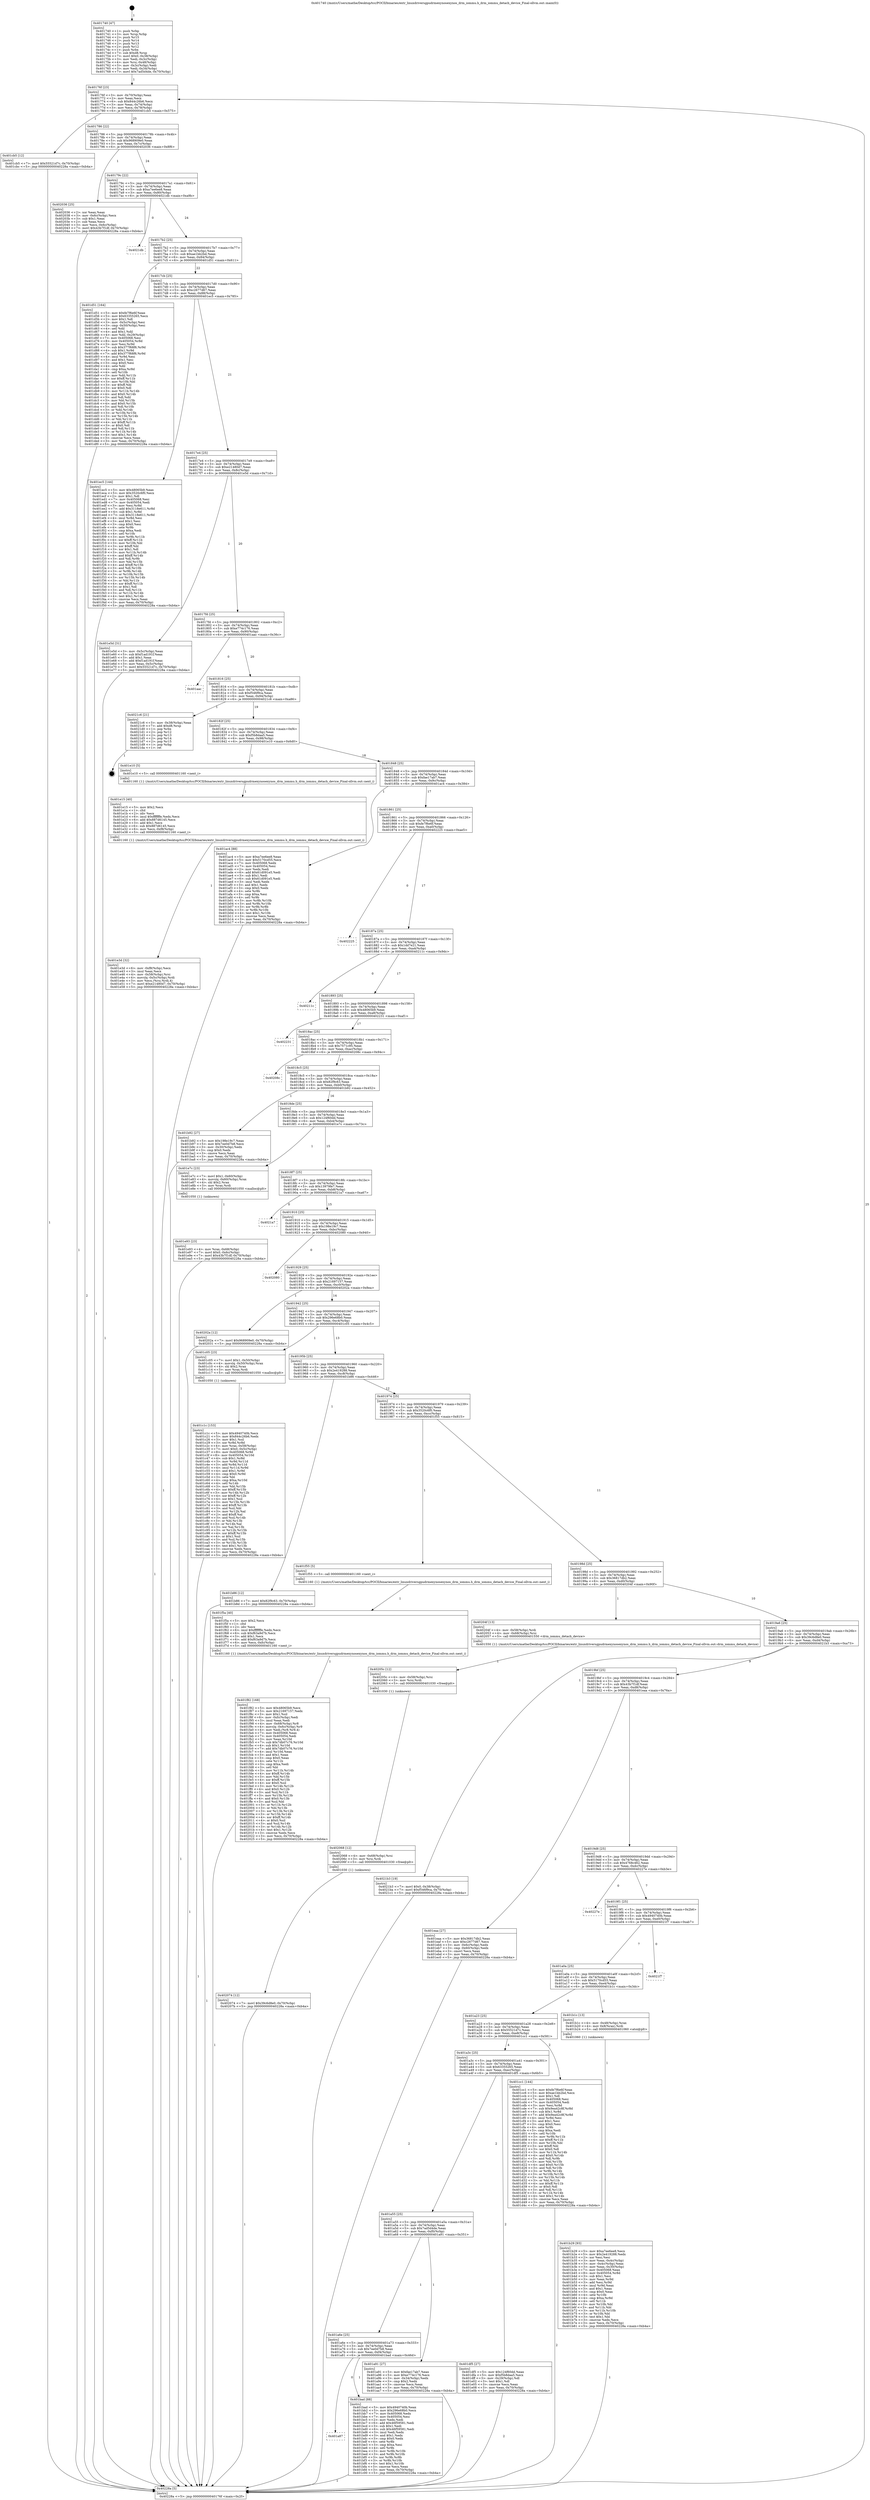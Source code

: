 digraph "0x401740" {
  label = "0x401740 (/mnt/c/Users/mathe/Desktop/tcc/POCII/binaries/extr_linuxdriversgpudrmexynosexynos_drm_iommu.h_drm_iommu_detach_device_Final-ollvm.out::main(0))"
  labelloc = "t"
  node[shape=record]

  Entry [label="",width=0.3,height=0.3,shape=circle,fillcolor=black,style=filled]
  "0x40176f" [label="{
     0x40176f [23]\l
     | [instrs]\l
     &nbsp;&nbsp;0x40176f \<+3\>: mov -0x70(%rbp),%eax\l
     &nbsp;&nbsp;0x401772 \<+2\>: mov %eax,%ecx\l
     &nbsp;&nbsp;0x401774 \<+6\>: sub $0x844c26b6,%ecx\l
     &nbsp;&nbsp;0x40177a \<+3\>: mov %eax,-0x74(%rbp)\l
     &nbsp;&nbsp;0x40177d \<+3\>: mov %ecx,-0x78(%rbp)\l
     &nbsp;&nbsp;0x401780 \<+6\>: je 0000000000401cb5 \<main+0x575\>\l
  }"]
  "0x401cb5" [label="{
     0x401cb5 [12]\l
     | [instrs]\l
     &nbsp;&nbsp;0x401cb5 \<+7\>: movl $0x55521d7c,-0x70(%rbp)\l
     &nbsp;&nbsp;0x401cbc \<+5\>: jmp 000000000040228a \<main+0xb4a\>\l
  }"]
  "0x401786" [label="{
     0x401786 [22]\l
     | [instrs]\l
     &nbsp;&nbsp;0x401786 \<+5\>: jmp 000000000040178b \<main+0x4b\>\l
     &nbsp;&nbsp;0x40178b \<+3\>: mov -0x74(%rbp),%eax\l
     &nbsp;&nbsp;0x40178e \<+5\>: sub $0x968909e0,%eax\l
     &nbsp;&nbsp;0x401793 \<+3\>: mov %eax,-0x7c(%rbp)\l
     &nbsp;&nbsp;0x401796 \<+6\>: je 0000000000402036 \<main+0x8f6\>\l
  }"]
  Exit [label="",width=0.3,height=0.3,shape=circle,fillcolor=black,style=filled,peripheries=2]
  "0x402036" [label="{
     0x402036 [25]\l
     | [instrs]\l
     &nbsp;&nbsp;0x402036 \<+2\>: xor %eax,%eax\l
     &nbsp;&nbsp;0x402038 \<+3\>: mov -0x6c(%rbp),%ecx\l
     &nbsp;&nbsp;0x40203b \<+3\>: sub $0x1,%eax\l
     &nbsp;&nbsp;0x40203e \<+2\>: sub %eax,%ecx\l
     &nbsp;&nbsp;0x402040 \<+3\>: mov %ecx,-0x6c(%rbp)\l
     &nbsp;&nbsp;0x402043 \<+7\>: movl $0x43b7f1df,-0x70(%rbp)\l
     &nbsp;&nbsp;0x40204a \<+5\>: jmp 000000000040228a \<main+0xb4a\>\l
  }"]
  "0x40179c" [label="{
     0x40179c [22]\l
     | [instrs]\l
     &nbsp;&nbsp;0x40179c \<+5\>: jmp 00000000004017a1 \<main+0x61\>\l
     &nbsp;&nbsp;0x4017a1 \<+3\>: mov -0x74(%rbp),%eax\l
     &nbsp;&nbsp;0x4017a4 \<+5\>: sub $0xa7ee6ee8,%eax\l
     &nbsp;&nbsp;0x4017a9 \<+3\>: mov %eax,-0x80(%rbp)\l
     &nbsp;&nbsp;0x4017ac \<+6\>: je 00000000004021db \<main+0xa9b\>\l
  }"]
  "0x402074" [label="{
     0x402074 [12]\l
     | [instrs]\l
     &nbsp;&nbsp;0x402074 \<+7\>: movl $0x39c6d8e0,-0x70(%rbp)\l
     &nbsp;&nbsp;0x40207b \<+5\>: jmp 000000000040228a \<main+0xb4a\>\l
  }"]
  "0x4021db" [label="{
     0x4021db\l
  }", style=dashed]
  "0x4017b2" [label="{
     0x4017b2 [25]\l
     | [instrs]\l
     &nbsp;&nbsp;0x4017b2 \<+5\>: jmp 00000000004017b7 \<main+0x77\>\l
     &nbsp;&nbsp;0x4017b7 \<+3\>: mov -0x74(%rbp),%eax\l
     &nbsp;&nbsp;0x4017ba \<+5\>: sub $0xae1bb2bd,%eax\l
     &nbsp;&nbsp;0x4017bf \<+6\>: mov %eax,-0x84(%rbp)\l
     &nbsp;&nbsp;0x4017c5 \<+6\>: je 0000000000401d51 \<main+0x611\>\l
  }"]
  "0x402068" [label="{
     0x402068 [12]\l
     | [instrs]\l
     &nbsp;&nbsp;0x402068 \<+4\>: mov -0x68(%rbp),%rsi\l
     &nbsp;&nbsp;0x40206c \<+3\>: mov %rsi,%rdi\l
     &nbsp;&nbsp;0x40206f \<+5\>: call 0000000000401030 \<free@plt\>\l
     | [calls]\l
     &nbsp;&nbsp;0x401030 \{1\} (unknown)\l
  }"]
  "0x401d51" [label="{
     0x401d51 [164]\l
     | [instrs]\l
     &nbsp;&nbsp;0x401d51 \<+5\>: mov $0xfe7f6e6f,%eax\l
     &nbsp;&nbsp;0x401d56 \<+5\>: mov $0x63355265,%ecx\l
     &nbsp;&nbsp;0x401d5b \<+2\>: mov $0x1,%dl\l
     &nbsp;&nbsp;0x401d5d \<+3\>: mov -0x5c(%rbp),%esi\l
     &nbsp;&nbsp;0x401d60 \<+3\>: cmp -0x50(%rbp),%esi\l
     &nbsp;&nbsp;0x401d63 \<+4\>: setl %dil\l
     &nbsp;&nbsp;0x401d67 \<+4\>: and $0x1,%dil\l
     &nbsp;&nbsp;0x401d6b \<+4\>: mov %dil,-0x29(%rbp)\l
     &nbsp;&nbsp;0x401d6f \<+7\>: mov 0x405068,%esi\l
     &nbsp;&nbsp;0x401d76 \<+8\>: mov 0x405054,%r8d\l
     &nbsp;&nbsp;0x401d7e \<+3\>: mov %esi,%r9d\l
     &nbsp;&nbsp;0x401d81 \<+7\>: sub $0x377f68f6,%r9d\l
     &nbsp;&nbsp;0x401d88 \<+4\>: sub $0x1,%r9d\l
     &nbsp;&nbsp;0x401d8c \<+7\>: add $0x377f68f6,%r9d\l
     &nbsp;&nbsp;0x401d93 \<+4\>: imul %r9d,%esi\l
     &nbsp;&nbsp;0x401d97 \<+3\>: and $0x1,%esi\l
     &nbsp;&nbsp;0x401d9a \<+3\>: cmp $0x0,%esi\l
     &nbsp;&nbsp;0x401d9d \<+4\>: sete %dil\l
     &nbsp;&nbsp;0x401da1 \<+4\>: cmp $0xa,%r8d\l
     &nbsp;&nbsp;0x401da5 \<+4\>: setl %r10b\l
     &nbsp;&nbsp;0x401da9 \<+3\>: mov %dil,%r11b\l
     &nbsp;&nbsp;0x401dac \<+4\>: xor $0xff,%r11b\l
     &nbsp;&nbsp;0x401db0 \<+3\>: mov %r10b,%bl\l
     &nbsp;&nbsp;0x401db3 \<+3\>: xor $0xff,%bl\l
     &nbsp;&nbsp;0x401db6 \<+3\>: xor $0x0,%dl\l
     &nbsp;&nbsp;0x401db9 \<+3\>: mov %r11b,%r14b\l
     &nbsp;&nbsp;0x401dbc \<+4\>: and $0x0,%r14b\l
     &nbsp;&nbsp;0x401dc0 \<+3\>: and %dl,%dil\l
     &nbsp;&nbsp;0x401dc3 \<+3\>: mov %bl,%r15b\l
     &nbsp;&nbsp;0x401dc6 \<+4\>: and $0x0,%r15b\l
     &nbsp;&nbsp;0x401dca \<+3\>: and %dl,%r10b\l
     &nbsp;&nbsp;0x401dcd \<+3\>: or %dil,%r14b\l
     &nbsp;&nbsp;0x401dd0 \<+3\>: or %r10b,%r15b\l
     &nbsp;&nbsp;0x401dd3 \<+3\>: xor %r15b,%r14b\l
     &nbsp;&nbsp;0x401dd6 \<+3\>: or %bl,%r11b\l
     &nbsp;&nbsp;0x401dd9 \<+4\>: xor $0xff,%r11b\l
     &nbsp;&nbsp;0x401ddd \<+3\>: or $0x0,%dl\l
     &nbsp;&nbsp;0x401de0 \<+3\>: and %dl,%r11b\l
     &nbsp;&nbsp;0x401de3 \<+3\>: or %r11b,%r14b\l
     &nbsp;&nbsp;0x401de6 \<+4\>: test $0x1,%r14b\l
     &nbsp;&nbsp;0x401dea \<+3\>: cmovne %ecx,%eax\l
     &nbsp;&nbsp;0x401ded \<+3\>: mov %eax,-0x70(%rbp)\l
     &nbsp;&nbsp;0x401df0 \<+5\>: jmp 000000000040228a \<main+0xb4a\>\l
  }"]
  "0x4017cb" [label="{
     0x4017cb [25]\l
     | [instrs]\l
     &nbsp;&nbsp;0x4017cb \<+5\>: jmp 00000000004017d0 \<main+0x90\>\l
     &nbsp;&nbsp;0x4017d0 \<+3\>: mov -0x74(%rbp),%eax\l
     &nbsp;&nbsp;0x4017d3 \<+5\>: sub $0xc2677d67,%eax\l
     &nbsp;&nbsp;0x4017d8 \<+6\>: mov %eax,-0x88(%rbp)\l
     &nbsp;&nbsp;0x4017de \<+6\>: je 0000000000401ec5 \<main+0x785\>\l
  }"]
  "0x40205c" [label="{
     0x40205c [12]\l
     | [instrs]\l
     &nbsp;&nbsp;0x40205c \<+4\>: mov -0x58(%rbp),%rsi\l
     &nbsp;&nbsp;0x402060 \<+3\>: mov %rsi,%rdi\l
     &nbsp;&nbsp;0x402063 \<+5\>: call 0000000000401030 \<free@plt\>\l
     | [calls]\l
     &nbsp;&nbsp;0x401030 \{1\} (unknown)\l
  }"]
  "0x401ec5" [label="{
     0x401ec5 [144]\l
     | [instrs]\l
     &nbsp;&nbsp;0x401ec5 \<+5\>: mov $0x48065b9,%eax\l
     &nbsp;&nbsp;0x401eca \<+5\>: mov $0x3520c6f0,%ecx\l
     &nbsp;&nbsp;0x401ecf \<+2\>: mov $0x1,%dl\l
     &nbsp;&nbsp;0x401ed1 \<+7\>: mov 0x405068,%esi\l
     &nbsp;&nbsp;0x401ed8 \<+7\>: mov 0x405054,%edi\l
     &nbsp;&nbsp;0x401edf \<+3\>: mov %esi,%r8d\l
     &nbsp;&nbsp;0x401ee2 \<+7\>: add $0x3118e611,%r8d\l
     &nbsp;&nbsp;0x401ee9 \<+4\>: sub $0x1,%r8d\l
     &nbsp;&nbsp;0x401eed \<+7\>: sub $0x3118e611,%r8d\l
     &nbsp;&nbsp;0x401ef4 \<+4\>: imul %r8d,%esi\l
     &nbsp;&nbsp;0x401ef8 \<+3\>: and $0x1,%esi\l
     &nbsp;&nbsp;0x401efb \<+3\>: cmp $0x0,%esi\l
     &nbsp;&nbsp;0x401efe \<+4\>: sete %r9b\l
     &nbsp;&nbsp;0x401f02 \<+3\>: cmp $0xa,%edi\l
     &nbsp;&nbsp;0x401f05 \<+4\>: setl %r10b\l
     &nbsp;&nbsp;0x401f09 \<+3\>: mov %r9b,%r11b\l
     &nbsp;&nbsp;0x401f0c \<+4\>: xor $0xff,%r11b\l
     &nbsp;&nbsp;0x401f10 \<+3\>: mov %r10b,%bl\l
     &nbsp;&nbsp;0x401f13 \<+3\>: xor $0xff,%bl\l
     &nbsp;&nbsp;0x401f16 \<+3\>: xor $0x1,%dl\l
     &nbsp;&nbsp;0x401f19 \<+3\>: mov %r11b,%r14b\l
     &nbsp;&nbsp;0x401f1c \<+4\>: and $0xff,%r14b\l
     &nbsp;&nbsp;0x401f20 \<+3\>: and %dl,%r9b\l
     &nbsp;&nbsp;0x401f23 \<+3\>: mov %bl,%r15b\l
     &nbsp;&nbsp;0x401f26 \<+4\>: and $0xff,%r15b\l
     &nbsp;&nbsp;0x401f2a \<+3\>: and %dl,%r10b\l
     &nbsp;&nbsp;0x401f2d \<+3\>: or %r9b,%r14b\l
     &nbsp;&nbsp;0x401f30 \<+3\>: or %r10b,%r15b\l
     &nbsp;&nbsp;0x401f33 \<+3\>: xor %r15b,%r14b\l
     &nbsp;&nbsp;0x401f36 \<+3\>: or %bl,%r11b\l
     &nbsp;&nbsp;0x401f39 \<+4\>: xor $0xff,%r11b\l
     &nbsp;&nbsp;0x401f3d \<+3\>: or $0x1,%dl\l
     &nbsp;&nbsp;0x401f40 \<+3\>: and %dl,%r11b\l
     &nbsp;&nbsp;0x401f43 \<+3\>: or %r11b,%r14b\l
     &nbsp;&nbsp;0x401f46 \<+4\>: test $0x1,%r14b\l
     &nbsp;&nbsp;0x401f4a \<+3\>: cmovne %ecx,%eax\l
     &nbsp;&nbsp;0x401f4d \<+3\>: mov %eax,-0x70(%rbp)\l
     &nbsp;&nbsp;0x401f50 \<+5\>: jmp 000000000040228a \<main+0xb4a\>\l
  }"]
  "0x4017e4" [label="{
     0x4017e4 [25]\l
     | [instrs]\l
     &nbsp;&nbsp;0x4017e4 \<+5\>: jmp 00000000004017e9 \<main+0xa9\>\l
     &nbsp;&nbsp;0x4017e9 \<+3\>: mov -0x74(%rbp),%eax\l
     &nbsp;&nbsp;0x4017ec \<+5\>: sub $0xe21480d7,%eax\l
     &nbsp;&nbsp;0x4017f1 \<+6\>: mov %eax,-0x8c(%rbp)\l
     &nbsp;&nbsp;0x4017f7 \<+6\>: je 0000000000401e5d \<main+0x71d\>\l
  }"]
  "0x401f82" [label="{
     0x401f82 [168]\l
     | [instrs]\l
     &nbsp;&nbsp;0x401f82 \<+5\>: mov $0x48065b9,%ecx\l
     &nbsp;&nbsp;0x401f87 \<+5\>: mov $0x21697157,%edx\l
     &nbsp;&nbsp;0x401f8c \<+3\>: mov $0x1,%sil\l
     &nbsp;&nbsp;0x401f8f \<+6\>: mov -0xfc(%rbp),%edi\l
     &nbsp;&nbsp;0x401f95 \<+3\>: imul %eax,%edi\l
     &nbsp;&nbsp;0x401f98 \<+4\>: mov -0x68(%rbp),%r8\l
     &nbsp;&nbsp;0x401f9c \<+4\>: movslq -0x6c(%rbp),%r9\l
     &nbsp;&nbsp;0x401fa0 \<+4\>: mov %edi,(%r8,%r9,4)\l
     &nbsp;&nbsp;0x401fa4 \<+7\>: mov 0x405068,%eax\l
     &nbsp;&nbsp;0x401fab \<+7\>: mov 0x405054,%edi\l
     &nbsp;&nbsp;0x401fb2 \<+3\>: mov %eax,%r10d\l
     &nbsp;&nbsp;0x401fb5 \<+7\>: sub $0x7db07c76,%r10d\l
     &nbsp;&nbsp;0x401fbc \<+4\>: sub $0x1,%r10d\l
     &nbsp;&nbsp;0x401fc0 \<+7\>: add $0x7db07c76,%r10d\l
     &nbsp;&nbsp;0x401fc7 \<+4\>: imul %r10d,%eax\l
     &nbsp;&nbsp;0x401fcb \<+3\>: and $0x1,%eax\l
     &nbsp;&nbsp;0x401fce \<+3\>: cmp $0x0,%eax\l
     &nbsp;&nbsp;0x401fd1 \<+4\>: sete %r11b\l
     &nbsp;&nbsp;0x401fd5 \<+3\>: cmp $0xa,%edi\l
     &nbsp;&nbsp;0x401fd8 \<+3\>: setl %bl\l
     &nbsp;&nbsp;0x401fdb \<+3\>: mov %r11b,%r14b\l
     &nbsp;&nbsp;0x401fde \<+4\>: xor $0xff,%r14b\l
     &nbsp;&nbsp;0x401fe2 \<+3\>: mov %bl,%r15b\l
     &nbsp;&nbsp;0x401fe5 \<+4\>: xor $0xff,%r15b\l
     &nbsp;&nbsp;0x401fe9 \<+4\>: xor $0x0,%sil\l
     &nbsp;&nbsp;0x401fed \<+3\>: mov %r14b,%r12b\l
     &nbsp;&nbsp;0x401ff0 \<+4\>: and $0x0,%r12b\l
     &nbsp;&nbsp;0x401ff4 \<+3\>: and %sil,%r11b\l
     &nbsp;&nbsp;0x401ff7 \<+3\>: mov %r15b,%r13b\l
     &nbsp;&nbsp;0x401ffa \<+4\>: and $0x0,%r13b\l
     &nbsp;&nbsp;0x401ffe \<+3\>: and %sil,%bl\l
     &nbsp;&nbsp;0x402001 \<+3\>: or %r11b,%r12b\l
     &nbsp;&nbsp;0x402004 \<+3\>: or %bl,%r13b\l
     &nbsp;&nbsp;0x402007 \<+3\>: xor %r13b,%r12b\l
     &nbsp;&nbsp;0x40200a \<+3\>: or %r15b,%r14b\l
     &nbsp;&nbsp;0x40200d \<+4\>: xor $0xff,%r14b\l
     &nbsp;&nbsp;0x402011 \<+4\>: or $0x0,%sil\l
     &nbsp;&nbsp;0x402015 \<+3\>: and %sil,%r14b\l
     &nbsp;&nbsp;0x402018 \<+3\>: or %r14b,%r12b\l
     &nbsp;&nbsp;0x40201b \<+4\>: test $0x1,%r12b\l
     &nbsp;&nbsp;0x40201f \<+3\>: cmovne %edx,%ecx\l
     &nbsp;&nbsp;0x402022 \<+3\>: mov %ecx,-0x70(%rbp)\l
     &nbsp;&nbsp;0x402025 \<+5\>: jmp 000000000040228a \<main+0xb4a\>\l
  }"]
  "0x401e5d" [label="{
     0x401e5d [31]\l
     | [instrs]\l
     &nbsp;&nbsp;0x401e5d \<+3\>: mov -0x5c(%rbp),%eax\l
     &nbsp;&nbsp;0x401e60 \<+5\>: sub $0xf1ad191f,%eax\l
     &nbsp;&nbsp;0x401e65 \<+3\>: add $0x1,%eax\l
     &nbsp;&nbsp;0x401e68 \<+5\>: add $0xf1ad191f,%eax\l
     &nbsp;&nbsp;0x401e6d \<+3\>: mov %eax,-0x5c(%rbp)\l
     &nbsp;&nbsp;0x401e70 \<+7\>: movl $0x55521d7c,-0x70(%rbp)\l
     &nbsp;&nbsp;0x401e77 \<+5\>: jmp 000000000040228a \<main+0xb4a\>\l
  }"]
  "0x4017fd" [label="{
     0x4017fd [25]\l
     | [instrs]\l
     &nbsp;&nbsp;0x4017fd \<+5\>: jmp 0000000000401802 \<main+0xc2\>\l
     &nbsp;&nbsp;0x401802 \<+3\>: mov -0x74(%rbp),%eax\l
     &nbsp;&nbsp;0x401805 \<+5\>: sub $0xe774c176,%eax\l
     &nbsp;&nbsp;0x40180a \<+6\>: mov %eax,-0x90(%rbp)\l
     &nbsp;&nbsp;0x401810 \<+6\>: je 0000000000401aac \<main+0x36c\>\l
  }"]
  "0x401f5a" [label="{
     0x401f5a [40]\l
     | [instrs]\l
     &nbsp;&nbsp;0x401f5a \<+5\>: mov $0x2,%ecx\l
     &nbsp;&nbsp;0x401f5f \<+1\>: cltd\l
     &nbsp;&nbsp;0x401f60 \<+2\>: idiv %ecx\l
     &nbsp;&nbsp;0x401f62 \<+6\>: imul $0xfffffffe,%edx,%ecx\l
     &nbsp;&nbsp;0x401f68 \<+6\>: sub $0xf63a9d7b,%ecx\l
     &nbsp;&nbsp;0x401f6e \<+3\>: add $0x1,%ecx\l
     &nbsp;&nbsp;0x401f71 \<+6\>: add $0xf63a9d7b,%ecx\l
     &nbsp;&nbsp;0x401f77 \<+6\>: mov %ecx,-0xfc(%rbp)\l
     &nbsp;&nbsp;0x401f7d \<+5\>: call 0000000000401160 \<next_i\>\l
     | [calls]\l
     &nbsp;&nbsp;0x401160 \{1\} (/mnt/c/Users/mathe/Desktop/tcc/POCII/binaries/extr_linuxdriversgpudrmexynosexynos_drm_iommu.h_drm_iommu_detach_device_Final-ollvm.out::next_i)\l
  }"]
  "0x401aac" [label="{
     0x401aac\l
  }", style=dashed]
  "0x401816" [label="{
     0x401816 [25]\l
     | [instrs]\l
     &nbsp;&nbsp;0x401816 \<+5\>: jmp 000000000040181b \<main+0xdb\>\l
     &nbsp;&nbsp;0x40181b \<+3\>: mov -0x74(%rbp),%eax\l
     &nbsp;&nbsp;0x40181e \<+5\>: sub $0xf546f9ca,%eax\l
     &nbsp;&nbsp;0x401823 \<+6\>: mov %eax,-0x94(%rbp)\l
     &nbsp;&nbsp;0x401829 \<+6\>: je 00000000004021c6 \<main+0xa86\>\l
  }"]
  "0x401e93" [label="{
     0x401e93 [23]\l
     | [instrs]\l
     &nbsp;&nbsp;0x401e93 \<+4\>: mov %rax,-0x68(%rbp)\l
     &nbsp;&nbsp;0x401e97 \<+7\>: movl $0x0,-0x6c(%rbp)\l
     &nbsp;&nbsp;0x401e9e \<+7\>: movl $0x43b7f1df,-0x70(%rbp)\l
     &nbsp;&nbsp;0x401ea5 \<+5\>: jmp 000000000040228a \<main+0xb4a\>\l
  }"]
  "0x4021c6" [label="{
     0x4021c6 [21]\l
     | [instrs]\l
     &nbsp;&nbsp;0x4021c6 \<+3\>: mov -0x38(%rbp),%eax\l
     &nbsp;&nbsp;0x4021c9 \<+7\>: add $0xd8,%rsp\l
     &nbsp;&nbsp;0x4021d0 \<+1\>: pop %rbx\l
     &nbsp;&nbsp;0x4021d1 \<+2\>: pop %r12\l
     &nbsp;&nbsp;0x4021d3 \<+2\>: pop %r13\l
     &nbsp;&nbsp;0x4021d5 \<+2\>: pop %r14\l
     &nbsp;&nbsp;0x4021d7 \<+2\>: pop %r15\l
     &nbsp;&nbsp;0x4021d9 \<+1\>: pop %rbp\l
     &nbsp;&nbsp;0x4021da \<+1\>: ret\l
  }"]
  "0x40182f" [label="{
     0x40182f [25]\l
     | [instrs]\l
     &nbsp;&nbsp;0x40182f \<+5\>: jmp 0000000000401834 \<main+0xf4\>\l
     &nbsp;&nbsp;0x401834 \<+3\>: mov -0x74(%rbp),%eax\l
     &nbsp;&nbsp;0x401837 \<+5\>: sub $0xf5b8daa5,%eax\l
     &nbsp;&nbsp;0x40183c \<+6\>: mov %eax,-0x98(%rbp)\l
     &nbsp;&nbsp;0x401842 \<+6\>: je 0000000000401e10 \<main+0x6d0\>\l
  }"]
  "0x401e3d" [label="{
     0x401e3d [32]\l
     | [instrs]\l
     &nbsp;&nbsp;0x401e3d \<+6\>: mov -0xf8(%rbp),%ecx\l
     &nbsp;&nbsp;0x401e43 \<+3\>: imul %eax,%ecx\l
     &nbsp;&nbsp;0x401e46 \<+4\>: mov -0x58(%rbp),%rsi\l
     &nbsp;&nbsp;0x401e4a \<+4\>: movslq -0x5c(%rbp),%rdi\l
     &nbsp;&nbsp;0x401e4e \<+3\>: mov %ecx,(%rsi,%rdi,4)\l
     &nbsp;&nbsp;0x401e51 \<+7\>: movl $0xe21480d7,-0x70(%rbp)\l
     &nbsp;&nbsp;0x401e58 \<+5\>: jmp 000000000040228a \<main+0xb4a\>\l
  }"]
  "0x401e10" [label="{
     0x401e10 [5]\l
     | [instrs]\l
     &nbsp;&nbsp;0x401e10 \<+5\>: call 0000000000401160 \<next_i\>\l
     | [calls]\l
     &nbsp;&nbsp;0x401160 \{1\} (/mnt/c/Users/mathe/Desktop/tcc/POCII/binaries/extr_linuxdriversgpudrmexynosexynos_drm_iommu.h_drm_iommu_detach_device_Final-ollvm.out::next_i)\l
  }"]
  "0x401848" [label="{
     0x401848 [25]\l
     | [instrs]\l
     &nbsp;&nbsp;0x401848 \<+5\>: jmp 000000000040184d \<main+0x10d\>\l
     &nbsp;&nbsp;0x40184d \<+3\>: mov -0x74(%rbp),%eax\l
     &nbsp;&nbsp;0x401850 \<+5\>: sub $0xfae17ab7,%eax\l
     &nbsp;&nbsp;0x401855 \<+6\>: mov %eax,-0x9c(%rbp)\l
     &nbsp;&nbsp;0x40185b \<+6\>: je 0000000000401ac4 \<main+0x384\>\l
  }"]
  "0x401e15" [label="{
     0x401e15 [40]\l
     | [instrs]\l
     &nbsp;&nbsp;0x401e15 \<+5\>: mov $0x2,%ecx\l
     &nbsp;&nbsp;0x401e1a \<+1\>: cltd\l
     &nbsp;&nbsp;0x401e1b \<+2\>: idiv %ecx\l
     &nbsp;&nbsp;0x401e1d \<+6\>: imul $0xfffffffe,%edx,%ecx\l
     &nbsp;&nbsp;0x401e23 \<+6\>: add $0x887d6145,%ecx\l
     &nbsp;&nbsp;0x401e29 \<+3\>: add $0x1,%ecx\l
     &nbsp;&nbsp;0x401e2c \<+6\>: sub $0x887d6145,%ecx\l
     &nbsp;&nbsp;0x401e32 \<+6\>: mov %ecx,-0xf8(%rbp)\l
     &nbsp;&nbsp;0x401e38 \<+5\>: call 0000000000401160 \<next_i\>\l
     | [calls]\l
     &nbsp;&nbsp;0x401160 \{1\} (/mnt/c/Users/mathe/Desktop/tcc/POCII/binaries/extr_linuxdriversgpudrmexynosexynos_drm_iommu.h_drm_iommu_detach_device_Final-ollvm.out::next_i)\l
  }"]
  "0x401ac4" [label="{
     0x401ac4 [88]\l
     | [instrs]\l
     &nbsp;&nbsp;0x401ac4 \<+5\>: mov $0xa7ee6ee8,%eax\l
     &nbsp;&nbsp;0x401ac9 \<+5\>: mov $0x5170cd55,%ecx\l
     &nbsp;&nbsp;0x401ace \<+7\>: mov 0x405068,%edx\l
     &nbsp;&nbsp;0x401ad5 \<+7\>: mov 0x405054,%esi\l
     &nbsp;&nbsp;0x401adc \<+2\>: mov %edx,%edi\l
     &nbsp;&nbsp;0x401ade \<+6\>: add $0x61d091e5,%edi\l
     &nbsp;&nbsp;0x401ae4 \<+3\>: sub $0x1,%edi\l
     &nbsp;&nbsp;0x401ae7 \<+6\>: sub $0x61d091e5,%edi\l
     &nbsp;&nbsp;0x401aed \<+3\>: imul %edi,%edx\l
     &nbsp;&nbsp;0x401af0 \<+3\>: and $0x1,%edx\l
     &nbsp;&nbsp;0x401af3 \<+3\>: cmp $0x0,%edx\l
     &nbsp;&nbsp;0x401af6 \<+4\>: sete %r8b\l
     &nbsp;&nbsp;0x401afa \<+3\>: cmp $0xa,%esi\l
     &nbsp;&nbsp;0x401afd \<+4\>: setl %r9b\l
     &nbsp;&nbsp;0x401b01 \<+3\>: mov %r8b,%r10b\l
     &nbsp;&nbsp;0x401b04 \<+3\>: and %r9b,%r10b\l
     &nbsp;&nbsp;0x401b07 \<+3\>: xor %r9b,%r8b\l
     &nbsp;&nbsp;0x401b0a \<+3\>: or %r8b,%r10b\l
     &nbsp;&nbsp;0x401b0d \<+4\>: test $0x1,%r10b\l
     &nbsp;&nbsp;0x401b11 \<+3\>: cmovne %ecx,%eax\l
     &nbsp;&nbsp;0x401b14 \<+3\>: mov %eax,-0x70(%rbp)\l
     &nbsp;&nbsp;0x401b17 \<+5\>: jmp 000000000040228a \<main+0xb4a\>\l
  }"]
  "0x401861" [label="{
     0x401861 [25]\l
     | [instrs]\l
     &nbsp;&nbsp;0x401861 \<+5\>: jmp 0000000000401866 \<main+0x126\>\l
     &nbsp;&nbsp;0x401866 \<+3\>: mov -0x74(%rbp),%eax\l
     &nbsp;&nbsp;0x401869 \<+5\>: sub $0xfe7f6e6f,%eax\l
     &nbsp;&nbsp;0x40186e \<+6\>: mov %eax,-0xa0(%rbp)\l
     &nbsp;&nbsp;0x401874 \<+6\>: je 0000000000402225 \<main+0xae5\>\l
  }"]
  "0x401c1c" [label="{
     0x401c1c [153]\l
     | [instrs]\l
     &nbsp;&nbsp;0x401c1c \<+5\>: mov $0x4940740b,%ecx\l
     &nbsp;&nbsp;0x401c21 \<+5\>: mov $0x844c26b6,%edx\l
     &nbsp;&nbsp;0x401c26 \<+3\>: mov $0x1,%sil\l
     &nbsp;&nbsp;0x401c29 \<+3\>: xor %r8d,%r8d\l
     &nbsp;&nbsp;0x401c2c \<+4\>: mov %rax,-0x58(%rbp)\l
     &nbsp;&nbsp;0x401c30 \<+7\>: movl $0x0,-0x5c(%rbp)\l
     &nbsp;&nbsp;0x401c37 \<+8\>: mov 0x405068,%r9d\l
     &nbsp;&nbsp;0x401c3f \<+8\>: mov 0x405054,%r10d\l
     &nbsp;&nbsp;0x401c47 \<+4\>: sub $0x1,%r8d\l
     &nbsp;&nbsp;0x401c4b \<+3\>: mov %r9d,%r11d\l
     &nbsp;&nbsp;0x401c4e \<+3\>: add %r8d,%r11d\l
     &nbsp;&nbsp;0x401c51 \<+4\>: imul %r11d,%r9d\l
     &nbsp;&nbsp;0x401c55 \<+4\>: and $0x1,%r9d\l
     &nbsp;&nbsp;0x401c59 \<+4\>: cmp $0x0,%r9d\l
     &nbsp;&nbsp;0x401c5d \<+3\>: sete %bl\l
     &nbsp;&nbsp;0x401c60 \<+4\>: cmp $0xa,%r10d\l
     &nbsp;&nbsp;0x401c64 \<+4\>: setl %r14b\l
     &nbsp;&nbsp;0x401c68 \<+3\>: mov %bl,%r15b\l
     &nbsp;&nbsp;0x401c6b \<+4\>: xor $0xff,%r15b\l
     &nbsp;&nbsp;0x401c6f \<+3\>: mov %r14b,%r12b\l
     &nbsp;&nbsp;0x401c72 \<+4\>: xor $0xff,%r12b\l
     &nbsp;&nbsp;0x401c76 \<+4\>: xor $0x1,%sil\l
     &nbsp;&nbsp;0x401c7a \<+3\>: mov %r15b,%r13b\l
     &nbsp;&nbsp;0x401c7d \<+4\>: and $0xff,%r13b\l
     &nbsp;&nbsp;0x401c81 \<+3\>: and %sil,%bl\l
     &nbsp;&nbsp;0x401c84 \<+3\>: mov %r12b,%al\l
     &nbsp;&nbsp;0x401c87 \<+2\>: and $0xff,%al\l
     &nbsp;&nbsp;0x401c89 \<+3\>: and %sil,%r14b\l
     &nbsp;&nbsp;0x401c8c \<+3\>: or %bl,%r13b\l
     &nbsp;&nbsp;0x401c8f \<+3\>: or %r14b,%al\l
     &nbsp;&nbsp;0x401c92 \<+3\>: xor %al,%r13b\l
     &nbsp;&nbsp;0x401c95 \<+3\>: or %r12b,%r15b\l
     &nbsp;&nbsp;0x401c98 \<+4\>: xor $0xff,%r15b\l
     &nbsp;&nbsp;0x401c9c \<+4\>: or $0x1,%sil\l
     &nbsp;&nbsp;0x401ca0 \<+3\>: and %sil,%r15b\l
     &nbsp;&nbsp;0x401ca3 \<+3\>: or %r15b,%r13b\l
     &nbsp;&nbsp;0x401ca6 \<+4\>: test $0x1,%r13b\l
     &nbsp;&nbsp;0x401caa \<+3\>: cmovne %edx,%ecx\l
     &nbsp;&nbsp;0x401cad \<+3\>: mov %ecx,-0x70(%rbp)\l
     &nbsp;&nbsp;0x401cb0 \<+5\>: jmp 000000000040228a \<main+0xb4a\>\l
  }"]
  "0x402225" [label="{
     0x402225\l
  }", style=dashed]
  "0x40187a" [label="{
     0x40187a [25]\l
     | [instrs]\l
     &nbsp;&nbsp;0x40187a \<+5\>: jmp 000000000040187f \<main+0x13f\>\l
     &nbsp;&nbsp;0x40187f \<+3\>: mov -0x74(%rbp),%eax\l
     &nbsp;&nbsp;0x401882 \<+5\>: sub $0x1dd7e21,%eax\l
     &nbsp;&nbsp;0x401887 \<+6\>: mov %eax,-0xa4(%rbp)\l
     &nbsp;&nbsp;0x40188d \<+6\>: je 000000000040211c \<main+0x9dc\>\l
  }"]
  "0x401a87" [label="{
     0x401a87\l
  }", style=dashed]
  "0x40211c" [label="{
     0x40211c\l
  }", style=dashed]
  "0x401893" [label="{
     0x401893 [25]\l
     | [instrs]\l
     &nbsp;&nbsp;0x401893 \<+5\>: jmp 0000000000401898 \<main+0x158\>\l
     &nbsp;&nbsp;0x401898 \<+3\>: mov -0x74(%rbp),%eax\l
     &nbsp;&nbsp;0x40189b \<+5\>: sub $0x48065b9,%eax\l
     &nbsp;&nbsp;0x4018a0 \<+6\>: mov %eax,-0xa8(%rbp)\l
     &nbsp;&nbsp;0x4018a6 \<+6\>: je 0000000000402231 \<main+0xaf1\>\l
  }"]
  "0x401bad" [label="{
     0x401bad [88]\l
     | [instrs]\l
     &nbsp;&nbsp;0x401bad \<+5\>: mov $0x4940740b,%eax\l
     &nbsp;&nbsp;0x401bb2 \<+5\>: mov $0x296e68b0,%ecx\l
     &nbsp;&nbsp;0x401bb7 \<+7\>: mov 0x405068,%edx\l
     &nbsp;&nbsp;0x401bbe \<+7\>: mov 0x405054,%esi\l
     &nbsp;&nbsp;0x401bc5 \<+2\>: mov %edx,%edi\l
     &nbsp;&nbsp;0x401bc7 \<+6\>: add $0x46f59581,%edi\l
     &nbsp;&nbsp;0x401bcd \<+3\>: sub $0x1,%edi\l
     &nbsp;&nbsp;0x401bd0 \<+6\>: sub $0x46f59581,%edi\l
     &nbsp;&nbsp;0x401bd6 \<+3\>: imul %edi,%edx\l
     &nbsp;&nbsp;0x401bd9 \<+3\>: and $0x1,%edx\l
     &nbsp;&nbsp;0x401bdc \<+3\>: cmp $0x0,%edx\l
     &nbsp;&nbsp;0x401bdf \<+4\>: sete %r8b\l
     &nbsp;&nbsp;0x401be3 \<+3\>: cmp $0xa,%esi\l
     &nbsp;&nbsp;0x401be6 \<+4\>: setl %r9b\l
     &nbsp;&nbsp;0x401bea \<+3\>: mov %r8b,%r10b\l
     &nbsp;&nbsp;0x401bed \<+3\>: and %r9b,%r10b\l
     &nbsp;&nbsp;0x401bf0 \<+3\>: xor %r9b,%r8b\l
     &nbsp;&nbsp;0x401bf3 \<+3\>: or %r8b,%r10b\l
     &nbsp;&nbsp;0x401bf6 \<+4\>: test $0x1,%r10b\l
     &nbsp;&nbsp;0x401bfa \<+3\>: cmovne %ecx,%eax\l
     &nbsp;&nbsp;0x401bfd \<+3\>: mov %eax,-0x70(%rbp)\l
     &nbsp;&nbsp;0x401c00 \<+5\>: jmp 000000000040228a \<main+0xb4a\>\l
  }"]
  "0x402231" [label="{
     0x402231\l
  }", style=dashed]
  "0x4018ac" [label="{
     0x4018ac [25]\l
     | [instrs]\l
     &nbsp;&nbsp;0x4018ac \<+5\>: jmp 00000000004018b1 \<main+0x171\>\l
     &nbsp;&nbsp;0x4018b1 \<+3\>: mov -0x74(%rbp),%eax\l
     &nbsp;&nbsp;0x4018b4 \<+5\>: sub $0x7571c95,%eax\l
     &nbsp;&nbsp;0x4018b9 \<+6\>: mov %eax,-0xac(%rbp)\l
     &nbsp;&nbsp;0x4018bf \<+6\>: je 000000000040208c \<main+0x94c\>\l
  }"]
  "0x401b29" [label="{
     0x401b29 [93]\l
     | [instrs]\l
     &nbsp;&nbsp;0x401b29 \<+5\>: mov $0xa7ee6ee8,%ecx\l
     &nbsp;&nbsp;0x401b2e \<+5\>: mov $0x2e419288,%edx\l
     &nbsp;&nbsp;0x401b33 \<+2\>: xor %esi,%esi\l
     &nbsp;&nbsp;0x401b35 \<+3\>: mov %eax,-0x4c(%rbp)\l
     &nbsp;&nbsp;0x401b38 \<+3\>: mov -0x4c(%rbp),%eax\l
     &nbsp;&nbsp;0x401b3b \<+3\>: mov %eax,-0x30(%rbp)\l
     &nbsp;&nbsp;0x401b3e \<+7\>: mov 0x405068,%eax\l
     &nbsp;&nbsp;0x401b45 \<+8\>: mov 0x405054,%r8d\l
     &nbsp;&nbsp;0x401b4d \<+3\>: sub $0x1,%esi\l
     &nbsp;&nbsp;0x401b50 \<+3\>: mov %eax,%r9d\l
     &nbsp;&nbsp;0x401b53 \<+3\>: add %esi,%r9d\l
     &nbsp;&nbsp;0x401b56 \<+4\>: imul %r9d,%eax\l
     &nbsp;&nbsp;0x401b5a \<+3\>: and $0x1,%eax\l
     &nbsp;&nbsp;0x401b5d \<+3\>: cmp $0x0,%eax\l
     &nbsp;&nbsp;0x401b60 \<+4\>: sete %r10b\l
     &nbsp;&nbsp;0x401b64 \<+4\>: cmp $0xa,%r8d\l
     &nbsp;&nbsp;0x401b68 \<+4\>: setl %r11b\l
     &nbsp;&nbsp;0x401b6c \<+3\>: mov %r10b,%bl\l
     &nbsp;&nbsp;0x401b6f \<+3\>: and %r11b,%bl\l
     &nbsp;&nbsp;0x401b72 \<+3\>: xor %r11b,%r10b\l
     &nbsp;&nbsp;0x401b75 \<+3\>: or %r10b,%bl\l
     &nbsp;&nbsp;0x401b78 \<+3\>: test $0x1,%bl\l
     &nbsp;&nbsp;0x401b7b \<+3\>: cmovne %edx,%ecx\l
     &nbsp;&nbsp;0x401b7e \<+3\>: mov %ecx,-0x70(%rbp)\l
     &nbsp;&nbsp;0x401b81 \<+5\>: jmp 000000000040228a \<main+0xb4a\>\l
  }"]
  "0x40208c" [label="{
     0x40208c\l
  }", style=dashed]
  "0x4018c5" [label="{
     0x4018c5 [25]\l
     | [instrs]\l
     &nbsp;&nbsp;0x4018c5 \<+5\>: jmp 00000000004018ca \<main+0x18a\>\l
     &nbsp;&nbsp;0x4018ca \<+3\>: mov -0x74(%rbp),%eax\l
     &nbsp;&nbsp;0x4018cd \<+5\>: sub $0x82f9c63,%eax\l
     &nbsp;&nbsp;0x4018d2 \<+6\>: mov %eax,-0xb0(%rbp)\l
     &nbsp;&nbsp;0x4018d8 \<+6\>: je 0000000000401b92 \<main+0x452\>\l
  }"]
  "0x401740" [label="{
     0x401740 [47]\l
     | [instrs]\l
     &nbsp;&nbsp;0x401740 \<+1\>: push %rbp\l
     &nbsp;&nbsp;0x401741 \<+3\>: mov %rsp,%rbp\l
     &nbsp;&nbsp;0x401744 \<+2\>: push %r15\l
     &nbsp;&nbsp;0x401746 \<+2\>: push %r14\l
     &nbsp;&nbsp;0x401748 \<+2\>: push %r13\l
     &nbsp;&nbsp;0x40174a \<+2\>: push %r12\l
     &nbsp;&nbsp;0x40174c \<+1\>: push %rbx\l
     &nbsp;&nbsp;0x40174d \<+7\>: sub $0xd8,%rsp\l
     &nbsp;&nbsp;0x401754 \<+7\>: movl $0x0,-0x38(%rbp)\l
     &nbsp;&nbsp;0x40175b \<+3\>: mov %edi,-0x3c(%rbp)\l
     &nbsp;&nbsp;0x40175e \<+4\>: mov %rsi,-0x48(%rbp)\l
     &nbsp;&nbsp;0x401762 \<+3\>: mov -0x3c(%rbp),%edi\l
     &nbsp;&nbsp;0x401765 \<+3\>: mov %edi,-0x34(%rbp)\l
     &nbsp;&nbsp;0x401768 \<+7\>: movl $0x7ad5d4de,-0x70(%rbp)\l
  }"]
  "0x401b92" [label="{
     0x401b92 [27]\l
     | [instrs]\l
     &nbsp;&nbsp;0x401b92 \<+5\>: mov $0x198e19c7,%eax\l
     &nbsp;&nbsp;0x401b97 \<+5\>: mov $0x7ee0d7b8,%ecx\l
     &nbsp;&nbsp;0x401b9c \<+3\>: mov -0x30(%rbp),%edx\l
     &nbsp;&nbsp;0x401b9f \<+3\>: cmp $0x0,%edx\l
     &nbsp;&nbsp;0x401ba2 \<+3\>: cmove %ecx,%eax\l
     &nbsp;&nbsp;0x401ba5 \<+3\>: mov %eax,-0x70(%rbp)\l
     &nbsp;&nbsp;0x401ba8 \<+5\>: jmp 000000000040228a \<main+0xb4a\>\l
  }"]
  "0x4018de" [label="{
     0x4018de [25]\l
     | [instrs]\l
     &nbsp;&nbsp;0x4018de \<+5\>: jmp 00000000004018e3 \<main+0x1a3\>\l
     &nbsp;&nbsp;0x4018e3 \<+3\>: mov -0x74(%rbp),%eax\l
     &nbsp;&nbsp;0x4018e6 \<+5\>: sub $0x124f60dd,%eax\l
     &nbsp;&nbsp;0x4018eb \<+6\>: mov %eax,-0xb4(%rbp)\l
     &nbsp;&nbsp;0x4018f1 \<+6\>: je 0000000000401e7c \<main+0x73c\>\l
  }"]
  "0x40228a" [label="{
     0x40228a [5]\l
     | [instrs]\l
     &nbsp;&nbsp;0x40228a \<+5\>: jmp 000000000040176f \<main+0x2f\>\l
  }"]
  "0x401e7c" [label="{
     0x401e7c [23]\l
     | [instrs]\l
     &nbsp;&nbsp;0x401e7c \<+7\>: movl $0x1,-0x60(%rbp)\l
     &nbsp;&nbsp;0x401e83 \<+4\>: movslq -0x60(%rbp),%rax\l
     &nbsp;&nbsp;0x401e87 \<+4\>: shl $0x2,%rax\l
     &nbsp;&nbsp;0x401e8b \<+3\>: mov %rax,%rdi\l
     &nbsp;&nbsp;0x401e8e \<+5\>: call 0000000000401050 \<malloc@plt\>\l
     | [calls]\l
     &nbsp;&nbsp;0x401050 \{1\} (unknown)\l
  }"]
  "0x4018f7" [label="{
     0x4018f7 [25]\l
     | [instrs]\l
     &nbsp;&nbsp;0x4018f7 \<+5\>: jmp 00000000004018fc \<main+0x1bc\>\l
     &nbsp;&nbsp;0x4018fc \<+3\>: mov -0x74(%rbp),%eax\l
     &nbsp;&nbsp;0x4018ff \<+5\>: sub $0x13979fe7,%eax\l
     &nbsp;&nbsp;0x401904 \<+6\>: mov %eax,-0xb8(%rbp)\l
     &nbsp;&nbsp;0x40190a \<+6\>: je 00000000004021a7 \<main+0xa67\>\l
  }"]
  "0x401a6e" [label="{
     0x401a6e [25]\l
     | [instrs]\l
     &nbsp;&nbsp;0x401a6e \<+5\>: jmp 0000000000401a73 \<main+0x333\>\l
     &nbsp;&nbsp;0x401a73 \<+3\>: mov -0x74(%rbp),%eax\l
     &nbsp;&nbsp;0x401a76 \<+5\>: sub $0x7ee0d7b8,%eax\l
     &nbsp;&nbsp;0x401a7b \<+6\>: mov %eax,-0xf4(%rbp)\l
     &nbsp;&nbsp;0x401a81 \<+6\>: je 0000000000401bad \<main+0x46d\>\l
  }"]
  "0x4021a7" [label="{
     0x4021a7\l
  }", style=dashed]
  "0x401910" [label="{
     0x401910 [25]\l
     | [instrs]\l
     &nbsp;&nbsp;0x401910 \<+5\>: jmp 0000000000401915 \<main+0x1d5\>\l
     &nbsp;&nbsp;0x401915 \<+3\>: mov -0x74(%rbp),%eax\l
     &nbsp;&nbsp;0x401918 \<+5\>: sub $0x198e19c7,%eax\l
     &nbsp;&nbsp;0x40191d \<+6\>: mov %eax,-0xbc(%rbp)\l
     &nbsp;&nbsp;0x401923 \<+6\>: je 0000000000402080 \<main+0x940\>\l
  }"]
  "0x401a91" [label="{
     0x401a91 [27]\l
     | [instrs]\l
     &nbsp;&nbsp;0x401a91 \<+5\>: mov $0xfae17ab7,%eax\l
     &nbsp;&nbsp;0x401a96 \<+5\>: mov $0xe774c176,%ecx\l
     &nbsp;&nbsp;0x401a9b \<+3\>: mov -0x34(%rbp),%edx\l
     &nbsp;&nbsp;0x401a9e \<+3\>: cmp $0x2,%edx\l
     &nbsp;&nbsp;0x401aa1 \<+3\>: cmovne %ecx,%eax\l
     &nbsp;&nbsp;0x401aa4 \<+3\>: mov %eax,-0x70(%rbp)\l
     &nbsp;&nbsp;0x401aa7 \<+5\>: jmp 000000000040228a \<main+0xb4a\>\l
  }"]
  "0x402080" [label="{
     0x402080\l
  }", style=dashed]
  "0x401929" [label="{
     0x401929 [25]\l
     | [instrs]\l
     &nbsp;&nbsp;0x401929 \<+5\>: jmp 000000000040192e \<main+0x1ee\>\l
     &nbsp;&nbsp;0x40192e \<+3\>: mov -0x74(%rbp),%eax\l
     &nbsp;&nbsp;0x401931 \<+5\>: sub $0x21697157,%eax\l
     &nbsp;&nbsp;0x401936 \<+6\>: mov %eax,-0xc0(%rbp)\l
     &nbsp;&nbsp;0x40193c \<+6\>: je 000000000040202a \<main+0x8ea\>\l
  }"]
  "0x401a55" [label="{
     0x401a55 [25]\l
     | [instrs]\l
     &nbsp;&nbsp;0x401a55 \<+5\>: jmp 0000000000401a5a \<main+0x31a\>\l
     &nbsp;&nbsp;0x401a5a \<+3\>: mov -0x74(%rbp),%eax\l
     &nbsp;&nbsp;0x401a5d \<+5\>: sub $0x7ad5d4de,%eax\l
     &nbsp;&nbsp;0x401a62 \<+6\>: mov %eax,-0xf0(%rbp)\l
     &nbsp;&nbsp;0x401a68 \<+6\>: je 0000000000401a91 \<main+0x351\>\l
  }"]
  "0x40202a" [label="{
     0x40202a [12]\l
     | [instrs]\l
     &nbsp;&nbsp;0x40202a \<+7\>: movl $0x968909e0,-0x70(%rbp)\l
     &nbsp;&nbsp;0x402031 \<+5\>: jmp 000000000040228a \<main+0xb4a\>\l
  }"]
  "0x401942" [label="{
     0x401942 [25]\l
     | [instrs]\l
     &nbsp;&nbsp;0x401942 \<+5\>: jmp 0000000000401947 \<main+0x207\>\l
     &nbsp;&nbsp;0x401947 \<+3\>: mov -0x74(%rbp),%eax\l
     &nbsp;&nbsp;0x40194a \<+5\>: sub $0x296e68b0,%eax\l
     &nbsp;&nbsp;0x40194f \<+6\>: mov %eax,-0xc4(%rbp)\l
     &nbsp;&nbsp;0x401955 \<+6\>: je 0000000000401c05 \<main+0x4c5\>\l
  }"]
  "0x401df5" [label="{
     0x401df5 [27]\l
     | [instrs]\l
     &nbsp;&nbsp;0x401df5 \<+5\>: mov $0x124f60dd,%eax\l
     &nbsp;&nbsp;0x401dfa \<+5\>: mov $0xf5b8daa5,%ecx\l
     &nbsp;&nbsp;0x401dff \<+3\>: mov -0x29(%rbp),%dl\l
     &nbsp;&nbsp;0x401e02 \<+3\>: test $0x1,%dl\l
     &nbsp;&nbsp;0x401e05 \<+3\>: cmovne %ecx,%eax\l
     &nbsp;&nbsp;0x401e08 \<+3\>: mov %eax,-0x70(%rbp)\l
     &nbsp;&nbsp;0x401e0b \<+5\>: jmp 000000000040228a \<main+0xb4a\>\l
  }"]
  "0x401c05" [label="{
     0x401c05 [23]\l
     | [instrs]\l
     &nbsp;&nbsp;0x401c05 \<+7\>: movl $0x1,-0x50(%rbp)\l
     &nbsp;&nbsp;0x401c0c \<+4\>: movslq -0x50(%rbp),%rax\l
     &nbsp;&nbsp;0x401c10 \<+4\>: shl $0x2,%rax\l
     &nbsp;&nbsp;0x401c14 \<+3\>: mov %rax,%rdi\l
     &nbsp;&nbsp;0x401c17 \<+5\>: call 0000000000401050 \<malloc@plt\>\l
     | [calls]\l
     &nbsp;&nbsp;0x401050 \{1\} (unknown)\l
  }"]
  "0x40195b" [label="{
     0x40195b [25]\l
     | [instrs]\l
     &nbsp;&nbsp;0x40195b \<+5\>: jmp 0000000000401960 \<main+0x220\>\l
     &nbsp;&nbsp;0x401960 \<+3\>: mov -0x74(%rbp),%eax\l
     &nbsp;&nbsp;0x401963 \<+5\>: sub $0x2e419288,%eax\l
     &nbsp;&nbsp;0x401968 \<+6\>: mov %eax,-0xc8(%rbp)\l
     &nbsp;&nbsp;0x40196e \<+6\>: je 0000000000401b86 \<main+0x446\>\l
  }"]
  "0x401a3c" [label="{
     0x401a3c [25]\l
     | [instrs]\l
     &nbsp;&nbsp;0x401a3c \<+5\>: jmp 0000000000401a41 \<main+0x301\>\l
     &nbsp;&nbsp;0x401a41 \<+3\>: mov -0x74(%rbp),%eax\l
     &nbsp;&nbsp;0x401a44 \<+5\>: sub $0x63355265,%eax\l
     &nbsp;&nbsp;0x401a49 \<+6\>: mov %eax,-0xec(%rbp)\l
     &nbsp;&nbsp;0x401a4f \<+6\>: je 0000000000401df5 \<main+0x6b5\>\l
  }"]
  "0x401b86" [label="{
     0x401b86 [12]\l
     | [instrs]\l
     &nbsp;&nbsp;0x401b86 \<+7\>: movl $0x82f9c63,-0x70(%rbp)\l
     &nbsp;&nbsp;0x401b8d \<+5\>: jmp 000000000040228a \<main+0xb4a\>\l
  }"]
  "0x401974" [label="{
     0x401974 [25]\l
     | [instrs]\l
     &nbsp;&nbsp;0x401974 \<+5\>: jmp 0000000000401979 \<main+0x239\>\l
     &nbsp;&nbsp;0x401979 \<+3\>: mov -0x74(%rbp),%eax\l
     &nbsp;&nbsp;0x40197c \<+5\>: sub $0x3520c6f0,%eax\l
     &nbsp;&nbsp;0x401981 \<+6\>: mov %eax,-0xcc(%rbp)\l
     &nbsp;&nbsp;0x401987 \<+6\>: je 0000000000401f55 \<main+0x815\>\l
  }"]
  "0x401cc1" [label="{
     0x401cc1 [144]\l
     | [instrs]\l
     &nbsp;&nbsp;0x401cc1 \<+5\>: mov $0xfe7f6e6f,%eax\l
     &nbsp;&nbsp;0x401cc6 \<+5\>: mov $0xae1bb2bd,%ecx\l
     &nbsp;&nbsp;0x401ccb \<+2\>: mov $0x1,%dl\l
     &nbsp;&nbsp;0x401ccd \<+7\>: mov 0x405068,%esi\l
     &nbsp;&nbsp;0x401cd4 \<+7\>: mov 0x405054,%edi\l
     &nbsp;&nbsp;0x401cdb \<+3\>: mov %esi,%r8d\l
     &nbsp;&nbsp;0x401cde \<+7\>: sub $0x9ea42c8f,%r8d\l
     &nbsp;&nbsp;0x401ce5 \<+4\>: sub $0x1,%r8d\l
     &nbsp;&nbsp;0x401ce9 \<+7\>: add $0x9ea42c8f,%r8d\l
     &nbsp;&nbsp;0x401cf0 \<+4\>: imul %r8d,%esi\l
     &nbsp;&nbsp;0x401cf4 \<+3\>: and $0x1,%esi\l
     &nbsp;&nbsp;0x401cf7 \<+3\>: cmp $0x0,%esi\l
     &nbsp;&nbsp;0x401cfa \<+4\>: sete %r9b\l
     &nbsp;&nbsp;0x401cfe \<+3\>: cmp $0xa,%edi\l
     &nbsp;&nbsp;0x401d01 \<+4\>: setl %r10b\l
     &nbsp;&nbsp;0x401d05 \<+3\>: mov %r9b,%r11b\l
     &nbsp;&nbsp;0x401d08 \<+4\>: xor $0xff,%r11b\l
     &nbsp;&nbsp;0x401d0c \<+3\>: mov %r10b,%bl\l
     &nbsp;&nbsp;0x401d0f \<+3\>: xor $0xff,%bl\l
     &nbsp;&nbsp;0x401d12 \<+3\>: xor $0x0,%dl\l
     &nbsp;&nbsp;0x401d15 \<+3\>: mov %r11b,%r14b\l
     &nbsp;&nbsp;0x401d18 \<+4\>: and $0x0,%r14b\l
     &nbsp;&nbsp;0x401d1c \<+3\>: and %dl,%r9b\l
     &nbsp;&nbsp;0x401d1f \<+3\>: mov %bl,%r15b\l
     &nbsp;&nbsp;0x401d22 \<+4\>: and $0x0,%r15b\l
     &nbsp;&nbsp;0x401d26 \<+3\>: and %dl,%r10b\l
     &nbsp;&nbsp;0x401d29 \<+3\>: or %r9b,%r14b\l
     &nbsp;&nbsp;0x401d2c \<+3\>: or %r10b,%r15b\l
     &nbsp;&nbsp;0x401d2f \<+3\>: xor %r15b,%r14b\l
     &nbsp;&nbsp;0x401d32 \<+3\>: or %bl,%r11b\l
     &nbsp;&nbsp;0x401d35 \<+4\>: xor $0xff,%r11b\l
     &nbsp;&nbsp;0x401d39 \<+3\>: or $0x0,%dl\l
     &nbsp;&nbsp;0x401d3c \<+3\>: and %dl,%r11b\l
     &nbsp;&nbsp;0x401d3f \<+3\>: or %r11b,%r14b\l
     &nbsp;&nbsp;0x401d42 \<+4\>: test $0x1,%r14b\l
     &nbsp;&nbsp;0x401d46 \<+3\>: cmovne %ecx,%eax\l
     &nbsp;&nbsp;0x401d49 \<+3\>: mov %eax,-0x70(%rbp)\l
     &nbsp;&nbsp;0x401d4c \<+5\>: jmp 000000000040228a \<main+0xb4a\>\l
  }"]
  "0x401f55" [label="{
     0x401f55 [5]\l
     | [instrs]\l
     &nbsp;&nbsp;0x401f55 \<+5\>: call 0000000000401160 \<next_i\>\l
     | [calls]\l
     &nbsp;&nbsp;0x401160 \{1\} (/mnt/c/Users/mathe/Desktop/tcc/POCII/binaries/extr_linuxdriversgpudrmexynosexynos_drm_iommu.h_drm_iommu_detach_device_Final-ollvm.out::next_i)\l
  }"]
  "0x40198d" [label="{
     0x40198d [25]\l
     | [instrs]\l
     &nbsp;&nbsp;0x40198d \<+5\>: jmp 0000000000401992 \<main+0x252\>\l
     &nbsp;&nbsp;0x401992 \<+3\>: mov -0x74(%rbp),%eax\l
     &nbsp;&nbsp;0x401995 \<+5\>: sub $0x36817db2,%eax\l
     &nbsp;&nbsp;0x40199a \<+6\>: mov %eax,-0xd0(%rbp)\l
     &nbsp;&nbsp;0x4019a0 \<+6\>: je 000000000040204f \<main+0x90f\>\l
  }"]
  "0x401a23" [label="{
     0x401a23 [25]\l
     | [instrs]\l
     &nbsp;&nbsp;0x401a23 \<+5\>: jmp 0000000000401a28 \<main+0x2e8\>\l
     &nbsp;&nbsp;0x401a28 \<+3\>: mov -0x74(%rbp),%eax\l
     &nbsp;&nbsp;0x401a2b \<+5\>: sub $0x55521d7c,%eax\l
     &nbsp;&nbsp;0x401a30 \<+6\>: mov %eax,-0xe8(%rbp)\l
     &nbsp;&nbsp;0x401a36 \<+6\>: je 0000000000401cc1 \<main+0x581\>\l
  }"]
  "0x40204f" [label="{
     0x40204f [13]\l
     | [instrs]\l
     &nbsp;&nbsp;0x40204f \<+4\>: mov -0x58(%rbp),%rdi\l
     &nbsp;&nbsp;0x402053 \<+4\>: mov -0x68(%rbp),%rsi\l
     &nbsp;&nbsp;0x402057 \<+5\>: call 0000000000401550 \<drm_iommu_detach_device\>\l
     | [calls]\l
     &nbsp;&nbsp;0x401550 \{1\} (/mnt/c/Users/mathe/Desktop/tcc/POCII/binaries/extr_linuxdriversgpudrmexynosexynos_drm_iommu.h_drm_iommu_detach_device_Final-ollvm.out::drm_iommu_detach_device)\l
  }"]
  "0x4019a6" [label="{
     0x4019a6 [25]\l
     | [instrs]\l
     &nbsp;&nbsp;0x4019a6 \<+5\>: jmp 00000000004019ab \<main+0x26b\>\l
     &nbsp;&nbsp;0x4019ab \<+3\>: mov -0x74(%rbp),%eax\l
     &nbsp;&nbsp;0x4019ae \<+5\>: sub $0x39c6d8e0,%eax\l
     &nbsp;&nbsp;0x4019b3 \<+6\>: mov %eax,-0xd4(%rbp)\l
     &nbsp;&nbsp;0x4019b9 \<+6\>: je 00000000004021b3 \<main+0xa73\>\l
  }"]
  "0x401b1c" [label="{
     0x401b1c [13]\l
     | [instrs]\l
     &nbsp;&nbsp;0x401b1c \<+4\>: mov -0x48(%rbp),%rax\l
     &nbsp;&nbsp;0x401b20 \<+4\>: mov 0x8(%rax),%rdi\l
     &nbsp;&nbsp;0x401b24 \<+5\>: call 0000000000401060 \<atoi@plt\>\l
     | [calls]\l
     &nbsp;&nbsp;0x401060 \{1\} (unknown)\l
  }"]
  "0x4021b3" [label="{
     0x4021b3 [19]\l
     | [instrs]\l
     &nbsp;&nbsp;0x4021b3 \<+7\>: movl $0x0,-0x38(%rbp)\l
     &nbsp;&nbsp;0x4021ba \<+7\>: movl $0xf546f9ca,-0x70(%rbp)\l
     &nbsp;&nbsp;0x4021c1 \<+5\>: jmp 000000000040228a \<main+0xb4a\>\l
  }"]
  "0x4019bf" [label="{
     0x4019bf [25]\l
     | [instrs]\l
     &nbsp;&nbsp;0x4019bf \<+5\>: jmp 00000000004019c4 \<main+0x284\>\l
     &nbsp;&nbsp;0x4019c4 \<+3\>: mov -0x74(%rbp),%eax\l
     &nbsp;&nbsp;0x4019c7 \<+5\>: sub $0x43b7f1df,%eax\l
     &nbsp;&nbsp;0x4019cc \<+6\>: mov %eax,-0xd8(%rbp)\l
     &nbsp;&nbsp;0x4019d2 \<+6\>: je 0000000000401eaa \<main+0x76a\>\l
  }"]
  "0x401a0a" [label="{
     0x401a0a [25]\l
     | [instrs]\l
     &nbsp;&nbsp;0x401a0a \<+5\>: jmp 0000000000401a0f \<main+0x2cf\>\l
     &nbsp;&nbsp;0x401a0f \<+3\>: mov -0x74(%rbp),%eax\l
     &nbsp;&nbsp;0x401a12 \<+5\>: sub $0x5170cd55,%eax\l
     &nbsp;&nbsp;0x401a17 \<+6\>: mov %eax,-0xe4(%rbp)\l
     &nbsp;&nbsp;0x401a1d \<+6\>: je 0000000000401b1c \<main+0x3dc\>\l
  }"]
  "0x401eaa" [label="{
     0x401eaa [27]\l
     | [instrs]\l
     &nbsp;&nbsp;0x401eaa \<+5\>: mov $0x36817db2,%eax\l
     &nbsp;&nbsp;0x401eaf \<+5\>: mov $0xc2677d67,%ecx\l
     &nbsp;&nbsp;0x401eb4 \<+3\>: mov -0x6c(%rbp),%edx\l
     &nbsp;&nbsp;0x401eb7 \<+3\>: cmp -0x60(%rbp),%edx\l
     &nbsp;&nbsp;0x401eba \<+3\>: cmovl %ecx,%eax\l
     &nbsp;&nbsp;0x401ebd \<+3\>: mov %eax,-0x70(%rbp)\l
     &nbsp;&nbsp;0x401ec0 \<+5\>: jmp 000000000040228a \<main+0xb4a\>\l
  }"]
  "0x4019d8" [label="{
     0x4019d8 [25]\l
     | [instrs]\l
     &nbsp;&nbsp;0x4019d8 \<+5\>: jmp 00000000004019dd \<main+0x29d\>\l
     &nbsp;&nbsp;0x4019dd \<+3\>: mov -0x74(%rbp),%eax\l
     &nbsp;&nbsp;0x4019e0 \<+5\>: sub $0x4768c462,%eax\l
     &nbsp;&nbsp;0x4019e5 \<+6\>: mov %eax,-0xdc(%rbp)\l
     &nbsp;&nbsp;0x4019eb \<+6\>: je 000000000040227e \<main+0xb3e\>\l
  }"]
  "0x4021f7" [label="{
     0x4021f7\l
  }", style=dashed]
  "0x40227e" [label="{
     0x40227e\l
  }", style=dashed]
  "0x4019f1" [label="{
     0x4019f1 [25]\l
     | [instrs]\l
     &nbsp;&nbsp;0x4019f1 \<+5\>: jmp 00000000004019f6 \<main+0x2b6\>\l
     &nbsp;&nbsp;0x4019f6 \<+3\>: mov -0x74(%rbp),%eax\l
     &nbsp;&nbsp;0x4019f9 \<+5\>: sub $0x4940740b,%eax\l
     &nbsp;&nbsp;0x4019fe \<+6\>: mov %eax,-0xe0(%rbp)\l
     &nbsp;&nbsp;0x401a04 \<+6\>: je 00000000004021f7 \<main+0xab7\>\l
  }"]
  Entry -> "0x401740" [label=" 1"]
  "0x40176f" -> "0x401cb5" [label=" 1"]
  "0x40176f" -> "0x401786" [label=" 25"]
  "0x4021c6" -> Exit [label=" 1"]
  "0x401786" -> "0x402036" [label=" 1"]
  "0x401786" -> "0x40179c" [label=" 24"]
  "0x4021b3" -> "0x40228a" [label=" 1"]
  "0x40179c" -> "0x4021db" [label=" 0"]
  "0x40179c" -> "0x4017b2" [label=" 24"]
  "0x402074" -> "0x40228a" [label=" 1"]
  "0x4017b2" -> "0x401d51" [label=" 2"]
  "0x4017b2" -> "0x4017cb" [label=" 22"]
  "0x402068" -> "0x402074" [label=" 1"]
  "0x4017cb" -> "0x401ec5" [label=" 1"]
  "0x4017cb" -> "0x4017e4" [label=" 21"]
  "0x40205c" -> "0x402068" [label=" 1"]
  "0x4017e4" -> "0x401e5d" [label=" 1"]
  "0x4017e4" -> "0x4017fd" [label=" 20"]
  "0x40204f" -> "0x40205c" [label=" 1"]
  "0x4017fd" -> "0x401aac" [label=" 0"]
  "0x4017fd" -> "0x401816" [label=" 20"]
  "0x402036" -> "0x40228a" [label=" 1"]
  "0x401816" -> "0x4021c6" [label=" 1"]
  "0x401816" -> "0x40182f" [label=" 19"]
  "0x40202a" -> "0x40228a" [label=" 1"]
  "0x40182f" -> "0x401e10" [label=" 1"]
  "0x40182f" -> "0x401848" [label=" 18"]
  "0x401f82" -> "0x40228a" [label=" 1"]
  "0x401848" -> "0x401ac4" [label=" 1"]
  "0x401848" -> "0x401861" [label=" 17"]
  "0x401f5a" -> "0x401f82" [label=" 1"]
  "0x401861" -> "0x402225" [label=" 0"]
  "0x401861" -> "0x40187a" [label=" 17"]
  "0x401f55" -> "0x401f5a" [label=" 1"]
  "0x40187a" -> "0x40211c" [label=" 0"]
  "0x40187a" -> "0x401893" [label=" 17"]
  "0x401ec5" -> "0x40228a" [label=" 1"]
  "0x401893" -> "0x402231" [label=" 0"]
  "0x401893" -> "0x4018ac" [label=" 17"]
  "0x401eaa" -> "0x40228a" [label=" 2"]
  "0x4018ac" -> "0x40208c" [label=" 0"]
  "0x4018ac" -> "0x4018c5" [label=" 17"]
  "0x401e7c" -> "0x401e93" [label=" 1"]
  "0x4018c5" -> "0x401b92" [label=" 1"]
  "0x4018c5" -> "0x4018de" [label=" 16"]
  "0x401e5d" -> "0x40228a" [label=" 1"]
  "0x4018de" -> "0x401e7c" [label=" 1"]
  "0x4018de" -> "0x4018f7" [label=" 15"]
  "0x401e3d" -> "0x40228a" [label=" 1"]
  "0x4018f7" -> "0x4021a7" [label=" 0"]
  "0x4018f7" -> "0x401910" [label=" 15"]
  "0x401e15" -> "0x401e3d" [label=" 1"]
  "0x401910" -> "0x402080" [label=" 0"]
  "0x401910" -> "0x401929" [label=" 15"]
  "0x401e10" -> "0x401e15" [label=" 1"]
  "0x401929" -> "0x40202a" [label=" 1"]
  "0x401929" -> "0x401942" [label=" 14"]
  "0x401d51" -> "0x40228a" [label=" 2"]
  "0x401942" -> "0x401c05" [label=" 1"]
  "0x401942" -> "0x40195b" [label=" 13"]
  "0x401cc1" -> "0x40228a" [label=" 2"]
  "0x40195b" -> "0x401b86" [label=" 1"]
  "0x40195b" -> "0x401974" [label=" 12"]
  "0x401c1c" -> "0x40228a" [label=" 1"]
  "0x401974" -> "0x401f55" [label=" 1"]
  "0x401974" -> "0x40198d" [label=" 11"]
  "0x401c05" -> "0x401c1c" [label=" 1"]
  "0x40198d" -> "0x40204f" [label=" 1"]
  "0x40198d" -> "0x4019a6" [label=" 10"]
  "0x401a6e" -> "0x401a87" [label=" 0"]
  "0x4019a6" -> "0x4021b3" [label=" 1"]
  "0x4019a6" -> "0x4019bf" [label=" 9"]
  "0x401a6e" -> "0x401bad" [label=" 1"]
  "0x4019bf" -> "0x401eaa" [label=" 2"]
  "0x4019bf" -> "0x4019d8" [label=" 7"]
  "0x401b92" -> "0x40228a" [label=" 1"]
  "0x4019d8" -> "0x40227e" [label=" 0"]
  "0x4019d8" -> "0x4019f1" [label=" 7"]
  "0x401b86" -> "0x40228a" [label=" 1"]
  "0x4019f1" -> "0x4021f7" [label=" 0"]
  "0x4019f1" -> "0x401a0a" [label=" 7"]
  "0x401e93" -> "0x40228a" [label=" 1"]
  "0x401a0a" -> "0x401b1c" [label=" 1"]
  "0x401a0a" -> "0x401a23" [label=" 6"]
  "0x401bad" -> "0x40228a" [label=" 1"]
  "0x401a23" -> "0x401cc1" [label=" 2"]
  "0x401a23" -> "0x401a3c" [label=" 4"]
  "0x401cb5" -> "0x40228a" [label=" 1"]
  "0x401a3c" -> "0x401df5" [label=" 2"]
  "0x401a3c" -> "0x401a55" [label=" 2"]
  "0x401df5" -> "0x40228a" [label=" 2"]
  "0x401a55" -> "0x401a91" [label=" 1"]
  "0x401a55" -> "0x401a6e" [label=" 1"]
  "0x401a91" -> "0x40228a" [label=" 1"]
  "0x401740" -> "0x40176f" [label=" 1"]
  "0x40228a" -> "0x40176f" [label=" 25"]
  "0x401ac4" -> "0x40228a" [label=" 1"]
  "0x401b1c" -> "0x401b29" [label=" 1"]
  "0x401b29" -> "0x40228a" [label=" 1"]
}
